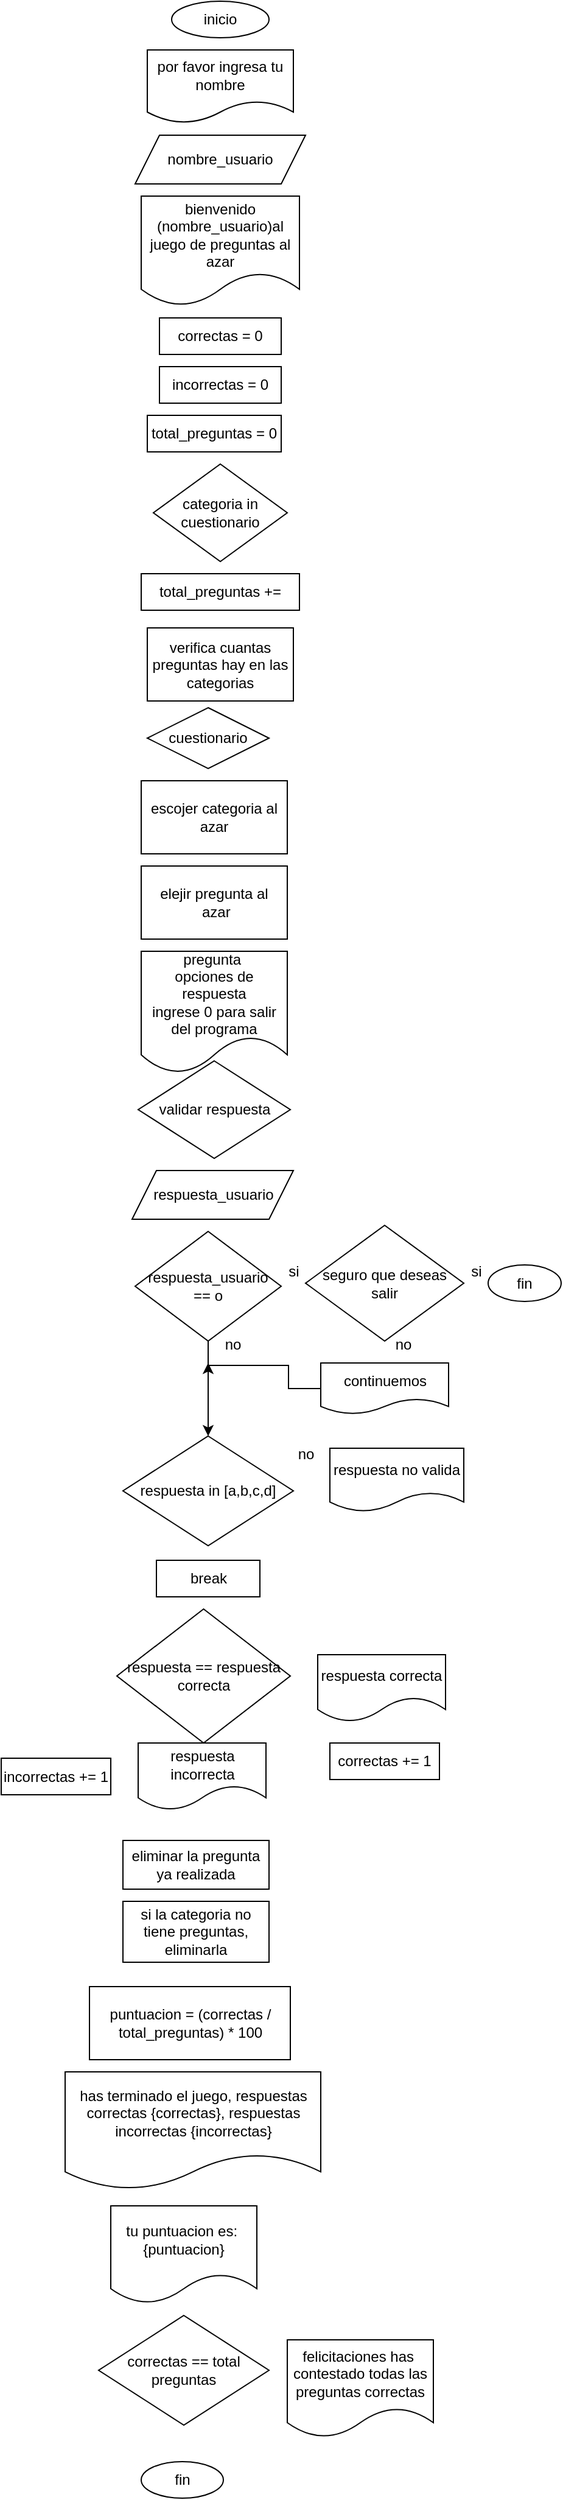 <mxfile version="24.4.13" type="google">
  <diagram name="Página-1" id="7SiKg4RqRUVnCWN7vvDb">
    <mxGraphModel dx="880" dy="460" grid="1" gridSize="10" guides="1" tooltips="1" connect="1" arrows="1" fold="1" page="1" pageScale="1" pageWidth="827" pageHeight="1169" math="0" shadow="0">
      <root>
        <mxCell id="0" />
        <mxCell id="1" parent="0" />
        <mxCell id="S6DaCWzELv4v-_ZcH1tH-1" value="inicio" style="ellipse;whiteSpace=wrap;html=1;" vertex="1" parent="1">
          <mxGeometry x="360" y="40" width="80" height="30" as="geometry" />
        </mxCell>
        <mxCell id="S6DaCWzELv4v-_ZcH1tH-2" value="nombre_usuario" style="shape=parallelogram;perimeter=parallelogramPerimeter;whiteSpace=wrap;html=1;fixedSize=1;" vertex="1" parent="1">
          <mxGeometry x="330" y="150" width="140" height="40" as="geometry" />
        </mxCell>
        <mxCell id="S6DaCWzELv4v-_ZcH1tH-3" value="por favor ingresa tu nombre" style="shape=document;whiteSpace=wrap;html=1;boundedLbl=1;" vertex="1" parent="1">
          <mxGeometry x="340" y="80" width="120" height="60" as="geometry" />
        </mxCell>
        <mxCell id="S6DaCWzELv4v-_ZcH1tH-4" value="bienvenido (nombre_usuario)al juego de preguntas al azar" style="shape=document;whiteSpace=wrap;html=1;boundedLbl=1;" vertex="1" parent="1">
          <mxGeometry x="335" y="200" width="130" height="90" as="geometry" />
        </mxCell>
        <mxCell id="S6DaCWzELv4v-_ZcH1tH-5" value="correctas = 0" style="rounded=0;whiteSpace=wrap;html=1;" vertex="1" parent="1">
          <mxGeometry x="350" y="300" width="100" height="30" as="geometry" />
        </mxCell>
        <mxCell id="S6DaCWzELv4v-_ZcH1tH-7" value="incorrectas = 0" style="rounded=0;whiteSpace=wrap;html=1;" vertex="1" parent="1">
          <mxGeometry x="350" y="340" width="100" height="30" as="geometry" />
        </mxCell>
        <mxCell id="S6DaCWzELv4v-_ZcH1tH-8" value="total_preguntas = 0" style="rounded=0;whiteSpace=wrap;html=1;" vertex="1" parent="1">
          <mxGeometry x="340" y="380" width="110" height="30" as="geometry" />
        </mxCell>
        <mxCell id="S6DaCWzELv4v-_ZcH1tH-10" value="categoria in cuestionario" style="rhombus;whiteSpace=wrap;html=1;" vertex="1" parent="1">
          <mxGeometry x="345" y="420" width="110" height="80" as="geometry" />
        </mxCell>
        <mxCell id="S6DaCWzELv4v-_ZcH1tH-12" value="total_preguntas +=" style="rounded=0;whiteSpace=wrap;html=1;" vertex="1" parent="1">
          <mxGeometry x="335" y="510" width="130" height="30" as="geometry" />
        </mxCell>
        <mxCell id="S6DaCWzELv4v-_ZcH1tH-13" value="verifica cuantas preguntas hay en las categorias" style="rounded=0;whiteSpace=wrap;html=1;" vertex="1" parent="1">
          <mxGeometry x="340" y="554.5" width="120" height="60" as="geometry" />
        </mxCell>
        <mxCell id="S6DaCWzELv4v-_ZcH1tH-14" value="cuestionario" style="rhombus;whiteSpace=wrap;html=1;" vertex="1" parent="1">
          <mxGeometry x="340" y="620" width="100" height="50" as="geometry" />
        </mxCell>
        <mxCell id="S6DaCWzELv4v-_ZcH1tH-16" value="escojer categoria al azar" style="rounded=0;whiteSpace=wrap;html=1;" vertex="1" parent="1">
          <mxGeometry x="335" y="680" width="120" height="60" as="geometry" />
        </mxCell>
        <mxCell id="S6DaCWzELv4v-_ZcH1tH-17" value="elejir pregunta al&lt;div&gt;&amp;nbsp;azar&lt;/div&gt;" style="rounded=0;whiteSpace=wrap;html=1;" vertex="1" parent="1">
          <mxGeometry x="335" y="750" width="120" height="60" as="geometry" />
        </mxCell>
        <mxCell id="S6DaCWzELv4v-_ZcH1tH-18" value="pregunta&amp;nbsp;&lt;div&gt;opciones de respuesta&lt;/div&gt;&lt;div&gt;ingrese 0 para salir del programa&lt;/div&gt;" style="shape=document;whiteSpace=wrap;html=1;boundedLbl=1;" vertex="1" parent="1">
          <mxGeometry x="335" y="820" width="120" height="100" as="geometry" />
        </mxCell>
        <mxCell id="S6DaCWzELv4v-_ZcH1tH-19" value="validar respuesta" style="rhombus;whiteSpace=wrap;html=1;" vertex="1" parent="1">
          <mxGeometry x="332.5" y="910" width="125" height="80" as="geometry" />
        </mxCell>
        <mxCell id="S6DaCWzELv4v-_ZcH1tH-21" value="respuesta_usuario" style="shape=parallelogram;perimeter=parallelogramPerimeter;whiteSpace=wrap;html=1;fixedSize=1;" vertex="1" parent="1">
          <mxGeometry x="327.5" y="1000" width="132.5" height="40" as="geometry" />
        </mxCell>
        <mxCell id="S6DaCWzELv4v-_ZcH1tH-31" value="" style="edgeStyle=orthogonalEdgeStyle;rounded=0;orthogonalLoop=1;jettySize=auto;html=1;" edge="1" parent="1" source="S6DaCWzELv4v-_ZcH1tH-22" target="S6DaCWzELv4v-_ZcH1tH-29">
          <mxGeometry relative="1" as="geometry" />
        </mxCell>
        <mxCell id="S6DaCWzELv4v-_ZcH1tH-22" value="respuesta_usuario&lt;div&gt;== o&lt;/div&gt;" style="rhombus;whiteSpace=wrap;html=1;" vertex="1" parent="1">
          <mxGeometry x="330" y="1050" width="120" height="90" as="geometry" />
        </mxCell>
        <mxCell id="S6DaCWzELv4v-_ZcH1tH-23" value="seguro que deseas&lt;div&gt;salir&lt;/div&gt;" style="rhombus;whiteSpace=wrap;html=1;" vertex="1" parent="1">
          <mxGeometry x="470" y="1045" width="130" height="95" as="geometry" />
        </mxCell>
        <mxCell id="S6DaCWzELv4v-_ZcH1tH-24" value="si" style="text;html=1;align=center;verticalAlign=middle;resizable=0;points=[];autosize=1;strokeColor=none;fillColor=none;" vertex="1" parent="1">
          <mxGeometry x="445" y="1068" width="30" height="30" as="geometry" />
        </mxCell>
        <mxCell id="S6DaCWzELv4v-_ZcH1tH-25" value="fin" style="ellipse;whiteSpace=wrap;html=1;" vertex="1" parent="1">
          <mxGeometry x="620" y="1077.5" width="60" height="30" as="geometry" />
        </mxCell>
        <mxCell id="S6DaCWzELv4v-_ZcH1tH-26" value="si" style="text;html=1;align=center;verticalAlign=middle;resizable=0;points=[];autosize=1;strokeColor=none;fillColor=none;" vertex="1" parent="1">
          <mxGeometry x="595" y="1068" width="30" height="30" as="geometry" />
        </mxCell>
        <mxCell id="S6DaCWzELv4v-_ZcH1tH-27" value="no" style="text;html=1;align=center;verticalAlign=middle;resizable=0;points=[];autosize=1;strokeColor=none;fillColor=none;" vertex="1" parent="1">
          <mxGeometry x="530" y="1128" width="40" height="30" as="geometry" />
        </mxCell>
        <mxCell id="S6DaCWzELv4v-_ZcH1tH-32" value="" style="edgeStyle=orthogonalEdgeStyle;rounded=0;orthogonalLoop=1;jettySize=auto;html=1;" edge="1" parent="1" source="S6DaCWzELv4v-_ZcH1tH-28" target="S6DaCWzELv4v-_ZcH1tH-30">
          <mxGeometry relative="1" as="geometry">
            <Array as="points">
              <mxPoint x="456" y="1179" />
              <mxPoint x="456" y="1160" />
              <mxPoint x="390" y="1160" />
            </Array>
          </mxGeometry>
        </mxCell>
        <mxCell id="S6DaCWzELv4v-_ZcH1tH-28" value="continuemos" style="shape=document;whiteSpace=wrap;html=1;boundedLbl=1;" vertex="1" parent="1">
          <mxGeometry x="482.5" y="1158" width="105" height="42" as="geometry" />
        </mxCell>
        <mxCell id="S6DaCWzELv4v-_ZcH1tH-29" value="respuesta in [a,b,c,d]" style="rhombus;whiteSpace=wrap;html=1;" vertex="1" parent="1">
          <mxGeometry x="320" y="1218" width="140" height="90" as="geometry" />
        </mxCell>
        <mxCell id="S6DaCWzELv4v-_ZcH1tH-30" value="no" style="text;html=1;align=center;verticalAlign=middle;resizable=0;points=[];autosize=1;strokeColor=none;fillColor=none;" vertex="1" parent="1">
          <mxGeometry x="390" y="1128" width="40" height="30" as="geometry" />
        </mxCell>
        <mxCell id="S6DaCWzELv4v-_ZcH1tH-34" value="no" style="text;html=1;align=center;verticalAlign=middle;resizable=0;points=[];autosize=1;strokeColor=none;fillColor=none;" vertex="1" parent="1">
          <mxGeometry x="450" y="1218" width="40" height="30" as="geometry" />
        </mxCell>
        <mxCell id="S6DaCWzELv4v-_ZcH1tH-35" value="respuesta no valida" style="shape=document;whiteSpace=wrap;html=1;boundedLbl=1;" vertex="1" parent="1">
          <mxGeometry x="490" y="1228" width="110" height="52" as="geometry" />
        </mxCell>
        <mxCell id="S6DaCWzELv4v-_ZcH1tH-38" value="break" style="rounded=0;whiteSpace=wrap;html=1;" vertex="1" parent="1">
          <mxGeometry x="347.5" y="1320" width="85" height="30" as="geometry" />
        </mxCell>
        <mxCell id="S6DaCWzELv4v-_ZcH1tH-39" value="respuesta == respuesta correcta" style="rhombus;whiteSpace=wrap;html=1;" vertex="1" parent="1">
          <mxGeometry x="315" y="1360" width="142.5" height="110" as="geometry" />
        </mxCell>
        <mxCell id="S6DaCWzELv4v-_ZcH1tH-40" value="respuesta incorrecta" style="shape=document;whiteSpace=wrap;html=1;boundedLbl=1;size=0.364;" vertex="1" parent="1">
          <mxGeometry x="332.5" y="1470" width="105" height="55" as="geometry" />
        </mxCell>
        <mxCell id="S6DaCWzELv4v-_ZcH1tH-41" value="respuesta correcta" style="shape=document;whiteSpace=wrap;html=1;boundedLbl=1;size=0.364;" vertex="1" parent="1">
          <mxGeometry x="480" y="1397.5" width="105" height="55" as="geometry" />
        </mxCell>
        <mxCell id="S6DaCWzELv4v-_ZcH1tH-42" value="correctas += 1" style="rounded=0;whiteSpace=wrap;html=1;" vertex="1" parent="1">
          <mxGeometry x="490" y="1470" width="90" height="30" as="geometry" />
        </mxCell>
        <mxCell id="S6DaCWzELv4v-_ZcH1tH-43" value="incorrectas += 1" style="rounded=0;whiteSpace=wrap;html=1;" vertex="1" parent="1">
          <mxGeometry x="220" y="1482.5" width="90" height="30" as="geometry" />
        </mxCell>
        <mxCell id="S6DaCWzELv4v-_ZcH1tH-44" value="eliminar la pregunta ya realizada" style="rounded=0;whiteSpace=wrap;html=1;" vertex="1" parent="1">
          <mxGeometry x="320" y="1550" width="120" height="40" as="geometry" />
        </mxCell>
        <mxCell id="S6DaCWzELv4v-_ZcH1tH-45" value="si la categoria no tiene preguntas, eliminarla" style="rounded=0;whiteSpace=wrap;html=1;" vertex="1" parent="1">
          <mxGeometry x="320" y="1600" width="120" height="50" as="geometry" />
        </mxCell>
        <mxCell id="S6DaCWzELv4v-_ZcH1tH-46" value="puntuacion = (correctas / total_preguntas) * 100" style="rounded=0;whiteSpace=wrap;html=1;" vertex="1" parent="1">
          <mxGeometry x="292.5" y="1670" width="165" height="60" as="geometry" />
        </mxCell>
        <mxCell id="S6DaCWzELv4v-_ZcH1tH-47" value="has terminado el juego, respuestas correctas {correctas}, respuestas incorrectas {incorrectas}" style="shape=document;whiteSpace=wrap;html=1;boundedLbl=1;" vertex="1" parent="1">
          <mxGeometry x="272.5" y="1740" width="210" height="96.5" as="geometry" />
        </mxCell>
        <mxCell id="S6DaCWzELv4v-_ZcH1tH-48" value="tu puntuacion es:&amp;nbsp;&lt;div&gt;{puntuacion}&lt;/div&gt;" style="shape=document;whiteSpace=wrap;html=1;boundedLbl=1;" vertex="1" parent="1">
          <mxGeometry x="310" y="1850" width="120" height="80" as="geometry" />
        </mxCell>
        <mxCell id="S6DaCWzELv4v-_ZcH1tH-49" value="correctas == total preguntas" style="rhombus;whiteSpace=wrap;html=1;" vertex="1" parent="1">
          <mxGeometry x="300" y="1940" width="140" height="90" as="geometry" />
        </mxCell>
        <mxCell id="S6DaCWzELv4v-_ZcH1tH-50" value="felicitaciones has&amp;nbsp;&lt;div&gt;contestado todas las preguntas correctas&lt;/div&gt;" style="shape=document;whiteSpace=wrap;html=1;boundedLbl=1;" vertex="1" parent="1">
          <mxGeometry x="455" y="1960" width="120" height="80" as="geometry" />
        </mxCell>
        <mxCell id="S6DaCWzELv4v-_ZcH1tH-51" value="fin" style="ellipse;whiteSpace=wrap;html=1;" vertex="1" parent="1">
          <mxGeometry x="335" y="2060" width="67.5" height="30" as="geometry" />
        </mxCell>
      </root>
    </mxGraphModel>
  </diagram>
</mxfile>
